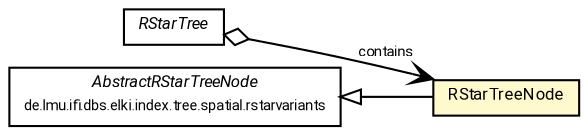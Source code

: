 #!/usr/local/bin/dot
#
# Class diagram 
# Generated by UMLGraph version R5_7_2-60-g0e99a6 (http://www.spinellis.gr/umlgraph/)
#

digraph G {
	graph [fontnames="svg"]
	edge [fontname="Roboto",fontsize=7,labelfontname="Roboto",labelfontsize=7,color="black"];
	node [fontname="Roboto",fontcolor="black",fontsize=8,shape=plaintext,margin=0,width=0,height=0];
	nodesep=0.15;
	ranksep=0.25;
	rankdir=LR;
	// de.lmu.ifi.dbs.elki.index.tree.spatial.rstarvariants.rstar.RStarTree
	c8583336 [label=<<table title="de.lmu.ifi.dbs.elki.index.tree.spatial.rstarvariants.rstar.RStarTree" border="0" cellborder="1" cellspacing="0" cellpadding="2" href="RStarTree.html" target="_parent">
		<tr><td><table border="0" cellspacing="0" cellpadding="1">
		<tr><td align="center" balign="center"> <font face="Roboto"><i>RStarTree</i></font> </td></tr>
		</table></td></tr>
		</table>>, URL="RStarTree.html"];
	// de.lmu.ifi.dbs.elki.index.tree.spatial.rstarvariants.rstar.RStarTreeNode
	c8583338 [label=<<table title="de.lmu.ifi.dbs.elki.index.tree.spatial.rstarvariants.rstar.RStarTreeNode" border="0" cellborder="1" cellspacing="0" cellpadding="2" bgcolor="lemonChiffon" href="RStarTreeNode.html" target="_parent">
		<tr><td><table border="0" cellspacing="0" cellpadding="1">
		<tr><td align="center" balign="center"> <font face="Roboto">RStarTreeNode</font> </td></tr>
		</table></td></tr>
		</table>>, URL="RStarTreeNode.html"];
	// de.lmu.ifi.dbs.elki.index.tree.spatial.rstarvariants.AbstractRStarTreeNode<N extends de.lmu.ifi.dbs.elki.index.tree.spatial.rstarvariants.AbstractRStarTreeNode<N, E>, E extends de.lmu.ifi.dbs.elki.index.tree.spatial.SpatialEntry>
	c8583366 [label=<<table title="de.lmu.ifi.dbs.elki.index.tree.spatial.rstarvariants.AbstractRStarTreeNode" border="0" cellborder="1" cellspacing="0" cellpadding="2" href="../AbstractRStarTreeNode.html" target="_parent">
		<tr><td><table border="0" cellspacing="0" cellpadding="1">
		<tr><td align="center" balign="center"> <font face="Roboto"><i>AbstractRStarTreeNode</i></font> </td></tr>
		<tr><td align="center" balign="center"> <font face="Roboto" point-size="7.0">de.lmu.ifi.dbs.elki.index.tree.spatial.rstarvariants</font> </td></tr>
		</table></td></tr>
		</table>>, URL="../AbstractRStarTreeNode.html"];
	// de.lmu.ifi.dbs.elki.index.tree.spatial.rstarvariants.rstar.RStarTree navhas de.lmu.ifi.dbs.elki.index.tree.spatial.rstarvariants.rstar.RStarTreeNode
	c8583336 -> c8583338 [arrowhead=open,arrowtail=ediamond,dir=both,weight=3,label="contains"];
	// de.lmu.ifi.dbs.elki.index.tree.spatial.rstarvariants.rstar.RStarTreeNode extends de.lmu.ifi.dbs.elki.index.tree.spatial.rstarvariants.AbstractRStarTreeNode<N extends de.lmu.ifi.dbs.elki.index.tree.spatial.rstarvariants.AbstractRStarTreeNode<N, E>, E extends de.lmu.ifi.dbs.elki.index.tree.spatial.SpatialEntry>
	c8583366 -> c8583338 [arrowtail=empty,dir=back,weight=10];
}

